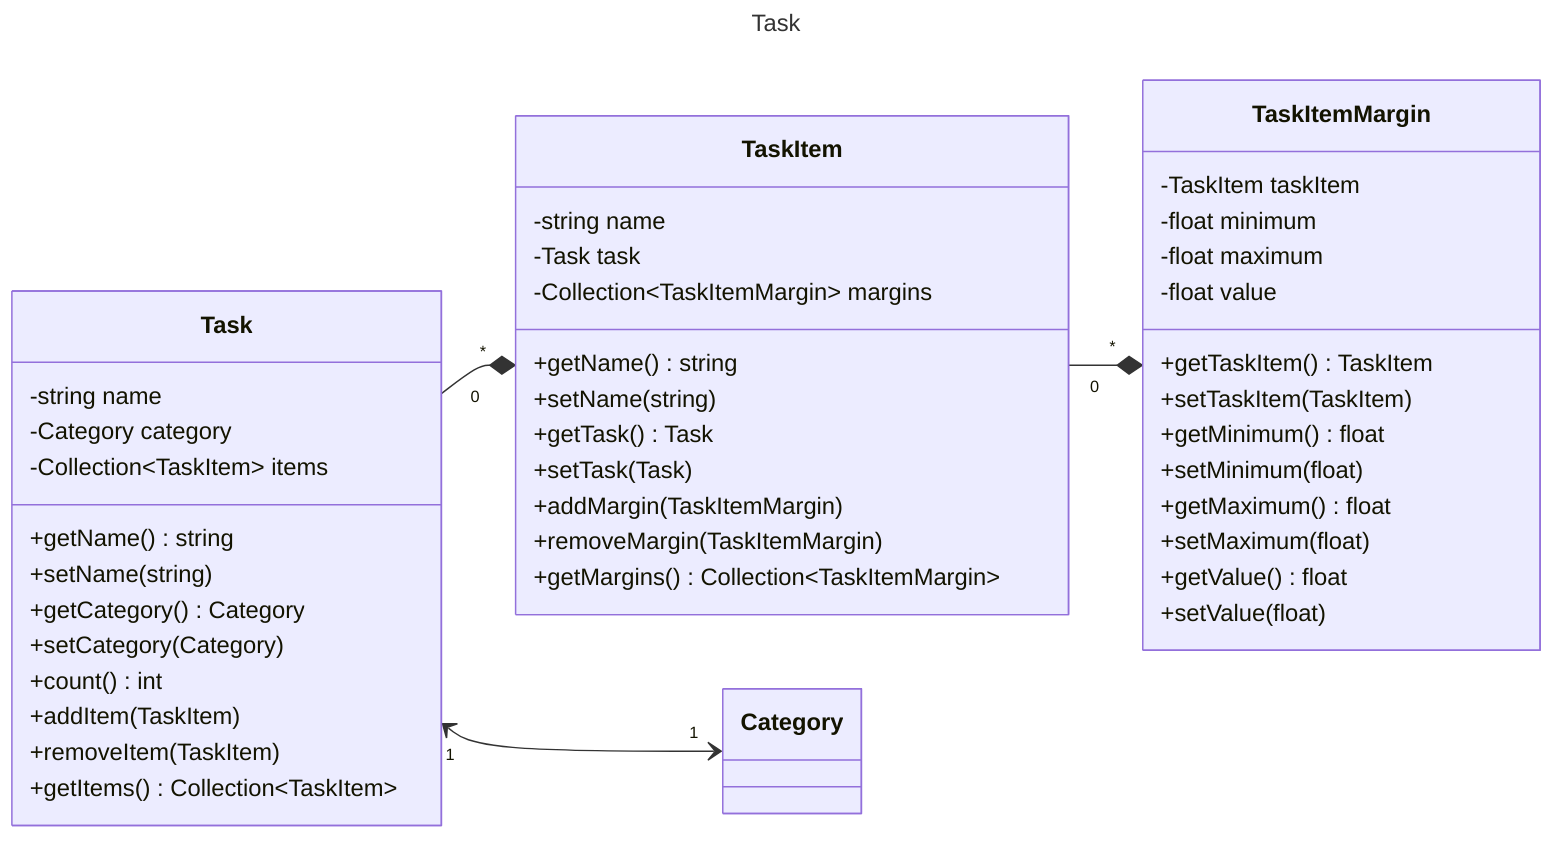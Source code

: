 ---
title: Task
---

classDiagram
    direction LR
    class Task {
        -string name
        -Category category
        -Collection~TaskItem~ items
        +getName() string
        +setName(string)
        +getCategory() Category
        +setCategory(Category)
        +count() int
        +addItem(TaskItem)
        +removeItem(TaskItem)
        +getItems() Collection~TaskItem~
    }

    class TaskItem {
        -string name
        -Task task
        -Collection~TaskItemMargin~ margins
        +getName() string
        +setName(string)
        +getTask() Task
        +setTask(Task)
        +addMargin(TaskItemMargin)
        +removeMargin(TaskItemMargin)
        +getMargins() Collection~TaskItemMargin~
    }
    class TaskItemMargin {
        -TaskItem taskItem
        -float minimum
        -float maximum
        -float value
        +getTaskItem() TaskItem
        +setTaskItem(TaskItem)
        +getMinimum() float
        +setMinimum(float)
        +getMaximum() float
        +setMaximum(float)
        +getValue() float
        +setValue(float)
    }

    class Category {
    }

    Task "0" --* "*" TaskItem
    TaskItem "0" --* "*" TaskItemMargin
    Task "1" <--> "1" Category

    click Category call nodeCallback()